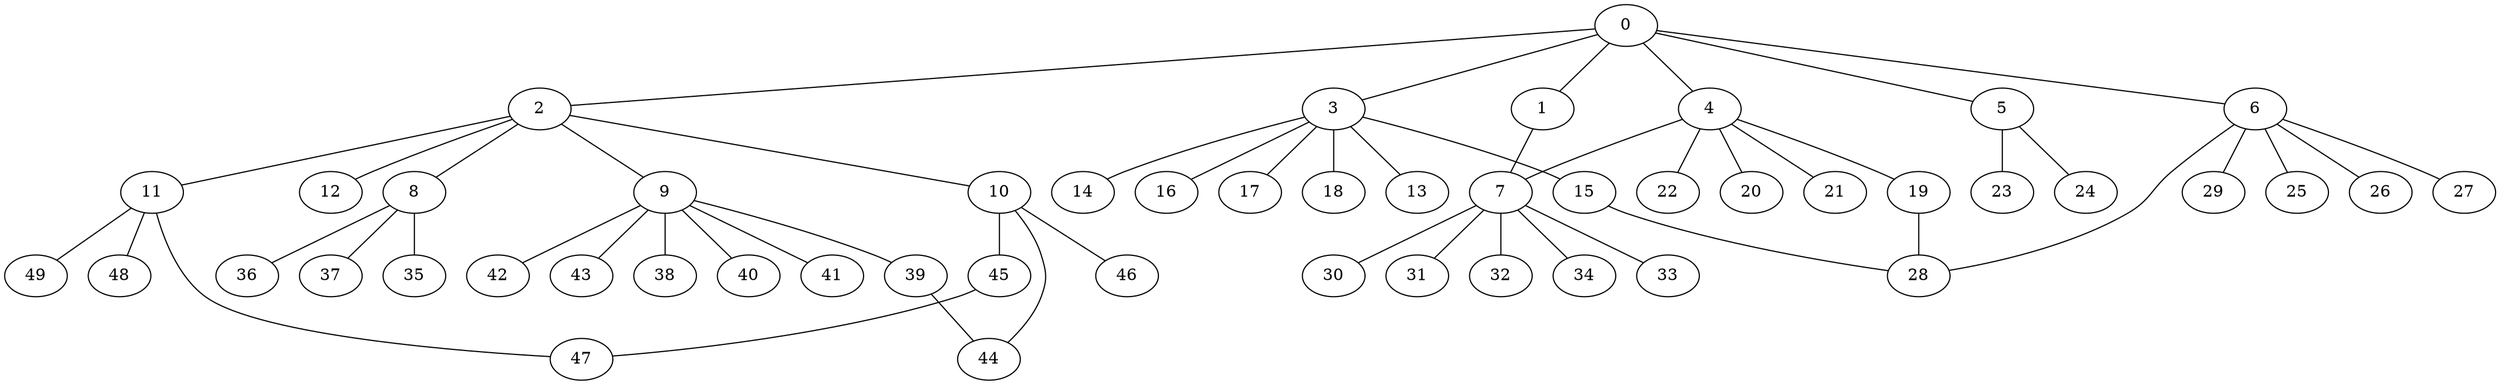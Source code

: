 
graph graphname {
    0 -- 1
0 -- 2
0 -- 3
0 -- 4
0 -- 5
0 -- 6
1 -- 7
2 -- 8
2 -- 9
2 -- 10
2 -- 11
2 -- 12
3 -- 13
3 -- 14
3 -- 15
3 -- 16
3 -- 17
3 -- 18
4 -- 19
4 -- 20
4 -- 21
4 -- 22
4 -- 7
5 -- 24
5 -- 23
6 -- 25
6 -- 26
6 -- 27
6 -- 28
6 -- 29
7 -- 32
7 -- 34
7 -- 33
7 -- 30
7 -- 31
8 -- 35
8 -- 36
8 -- 37
9 -- 38
9 -- 39
9 -- 40
9 -- 41
9 -- 42
9 -- 43
10 -- 44
10 -- 45
10 -- 46
11 -- 48
11 -- 49
11 -- 47
15 -- 28
19 -- 28
39 -- 44
45 -- 47

}
